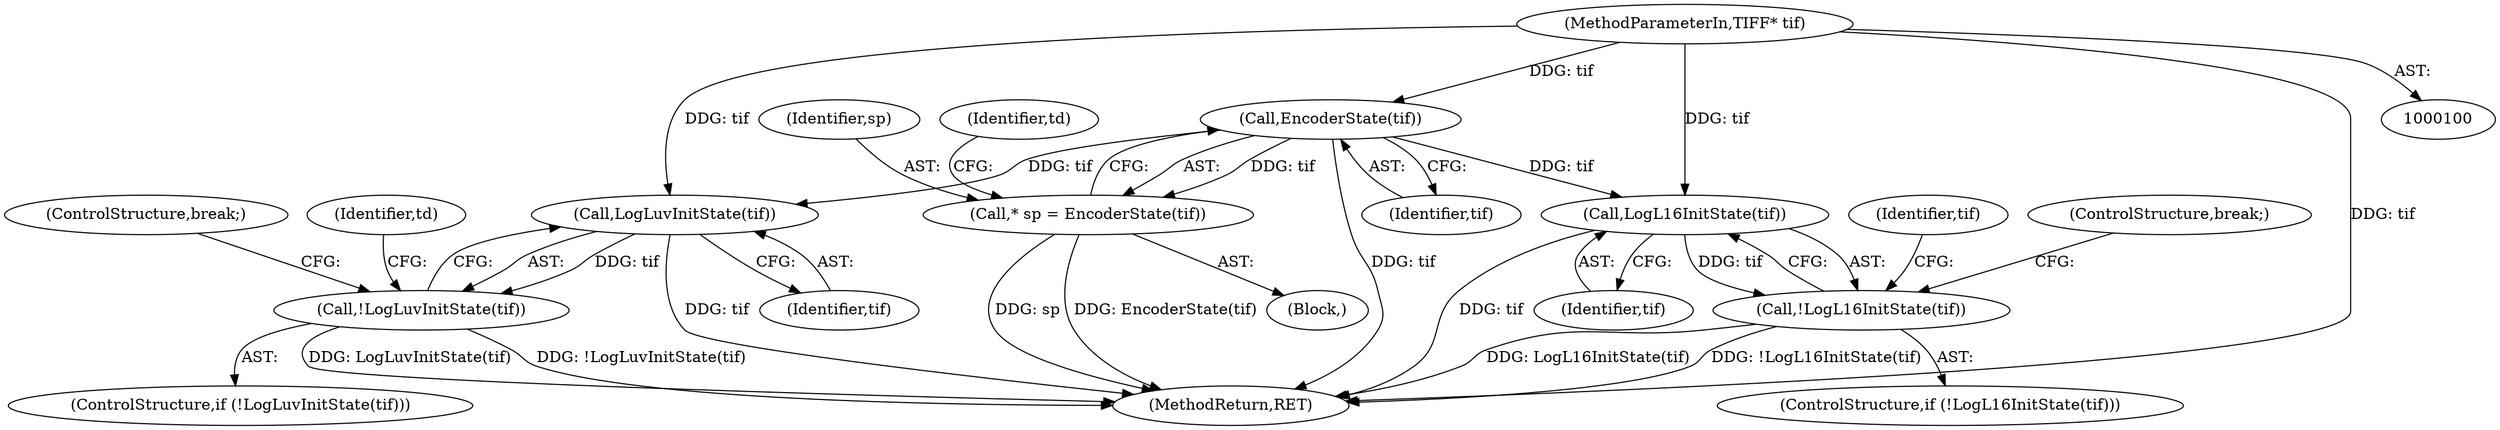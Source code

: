 digraph "0_libtiff_1044b43637fa7f70fb19b93593777b78bd20da86_0@pointer" {
"1000101" [label="(MethodParameterIn,TIFF* tif)"];
"1000110" [label="(Call,EncoderState(tif))"];
"1000108" [label="(Call,* sp = EncoderState(tif))"];
"1000127" [label="(Call,LogLuvInitState(tif))"];
"1000126" [label="(Call,!LogLuvInitState(tif))"];
"1000199" [label="(Call,LogL16InitState(tif))"];
"1000198" [label="(Call,!LogL16InitState(tif))"];
"1000127" [label="(Call,LogLuvInitState(tif))"];
"1000129" [label="(ControlStructure,break;)"];
"1000114" [label="(Identifier,td)"];
"1000126" [label="(Call,!LogLuvInitState(tif))"];
"1000200" [label="(Identifier,tif)"];
"1000199" [label="(Call,LogL16InitState(tif))"];
"1000125" [label="(ControlStructure,if (!LogLuvInitState(tif)))"];
"1000101" [label="(MethodParameterIn,TIFF* tif)"];
"1000109" [label="(Identifier,sp)"];
"1000110" [label="(Call,EncoderState(tif))"];
"1000102" [label="(Block,)"];
"1000133" [label="(Identifier,td)"];
"1000111" [label="(Identifier,tif)"];
"1000128" [label="(Identifier,tif)"];
"1000108" [label="(Call,* sp = EncoderState(tif))"];
"1000204" [label="(Identifier,tif)"];
"1000201" [label="(ControlStructure,break;)"];
"1000198" [label="(Call,!LogL16InitState(tif))"];
"1000197" [label="(ControlStructure,if (!LogL16InitState(tif)))"];
"1000260" [label="(MethodReturn,RET)"];
"1000101" -> "1000100"  [label="AST: "];
"1000101" -> "1000260"  [label="DDG: tif"];
"1000101" -> "1000110"  [label="DDG: tif"];
"1000101" -> "1000127"  [label="DDG: tif"];
"1000101" -> "1000199"  [label="DDG: tif"];
"1000110" -> "1000108"  [label="AST: "];
"1000110" -> "1000111"  [label="CFG: "];
"1000111" -> "1000110"  [label="AST: "];
"1000108" -> "1000110"  [label="CFG: "];
"1000110" -> "1000260"  [label="DDG: tif"];
"1000110" -> "1000108"  [label="DDG: tif"];
"1000110" -> "1000127"  [label="DDG: tif"];
"1000110" -> "1000199"  [label="DDG: tif"];
"1000108" -> "1000102"  [label="AST: "];
"1000109" -> "1000108"  [label="AST: "];
"1000114" -> "1000108"  [label="CFG: "];
"1000108" -> "1000260"  [label="DDG: EncoderState(tif)"];
"1000108" -> "1000260"  [label="DDG: sp"];
"1000127" -> "1000126"  [label="AST: "];
"1000127" -> "1000128"  [label="CFG: "];
"1000128" -> "1000127"  [label="AST: "];
"1000126" -> "1000127"  [label="CFG: "];
"1000127" -> "1000260"  [label="DDG: tif"];
"1000127" -> "1000126"  [label="DDG: tif"];
"1000126" -> "1000125"  [label="AST: "];
"1000129" -> "1000126"  [label="CFG: "];
"1000133" -> "1000126"  [label="CFG: "];
"1000126" -> "1000260"  [label="DDG: LogLuvInitState(tif)"];
"1000126" -> "1000260"  [label="DDG: !LogLuvInitState(tif)"];
"1000199" -> "1000198"  [label="AST: "];
"1000199" -> "1000200"  [label="CFG: "];
"1000200" -> "1000199"  [label="AST: "];
"1000198" -> "1000199"  [label="CFG: "];
"1000199" -> "1000260"  [label="DDG: tif"];
"1000199" -> "1000198"  [label="DDG: tif"];
"1000198" -> "1000197"  [label="AST: "];
"1000201" -> "1000198"  [label="CFG: "];
"1000204" -> "1000198"  [label="CFG: "];
"1000198" -> "1000260"  [label="DDG: LogL16InitState(tif)"];
"1000198" -> "1000260"  [label="DDG: !LogL16InitState(tif)"];
}

